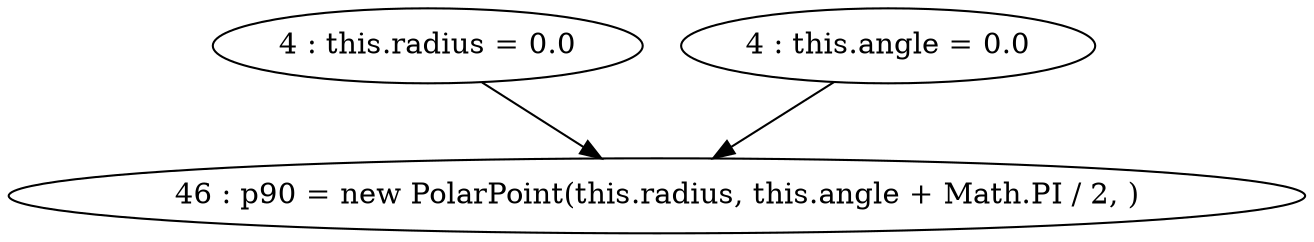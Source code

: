 digraph G {
"4 : this.radius = 0.0"
"4 : this.radius = 0.0" -> "46 : p90 = new PolarPoint(this.radius, this.angle + Math.PI / 2, )"
"4 : this.angle = 0.0"
"4 : this.angle = 0.0" -> "46 : p90 = new PolarPoint(this.radius, this.angle + Math.PI / 2, )"
"46 : p90 = new PolarPoint(this.radius, this.angle + Math.PI / 2, )"
}